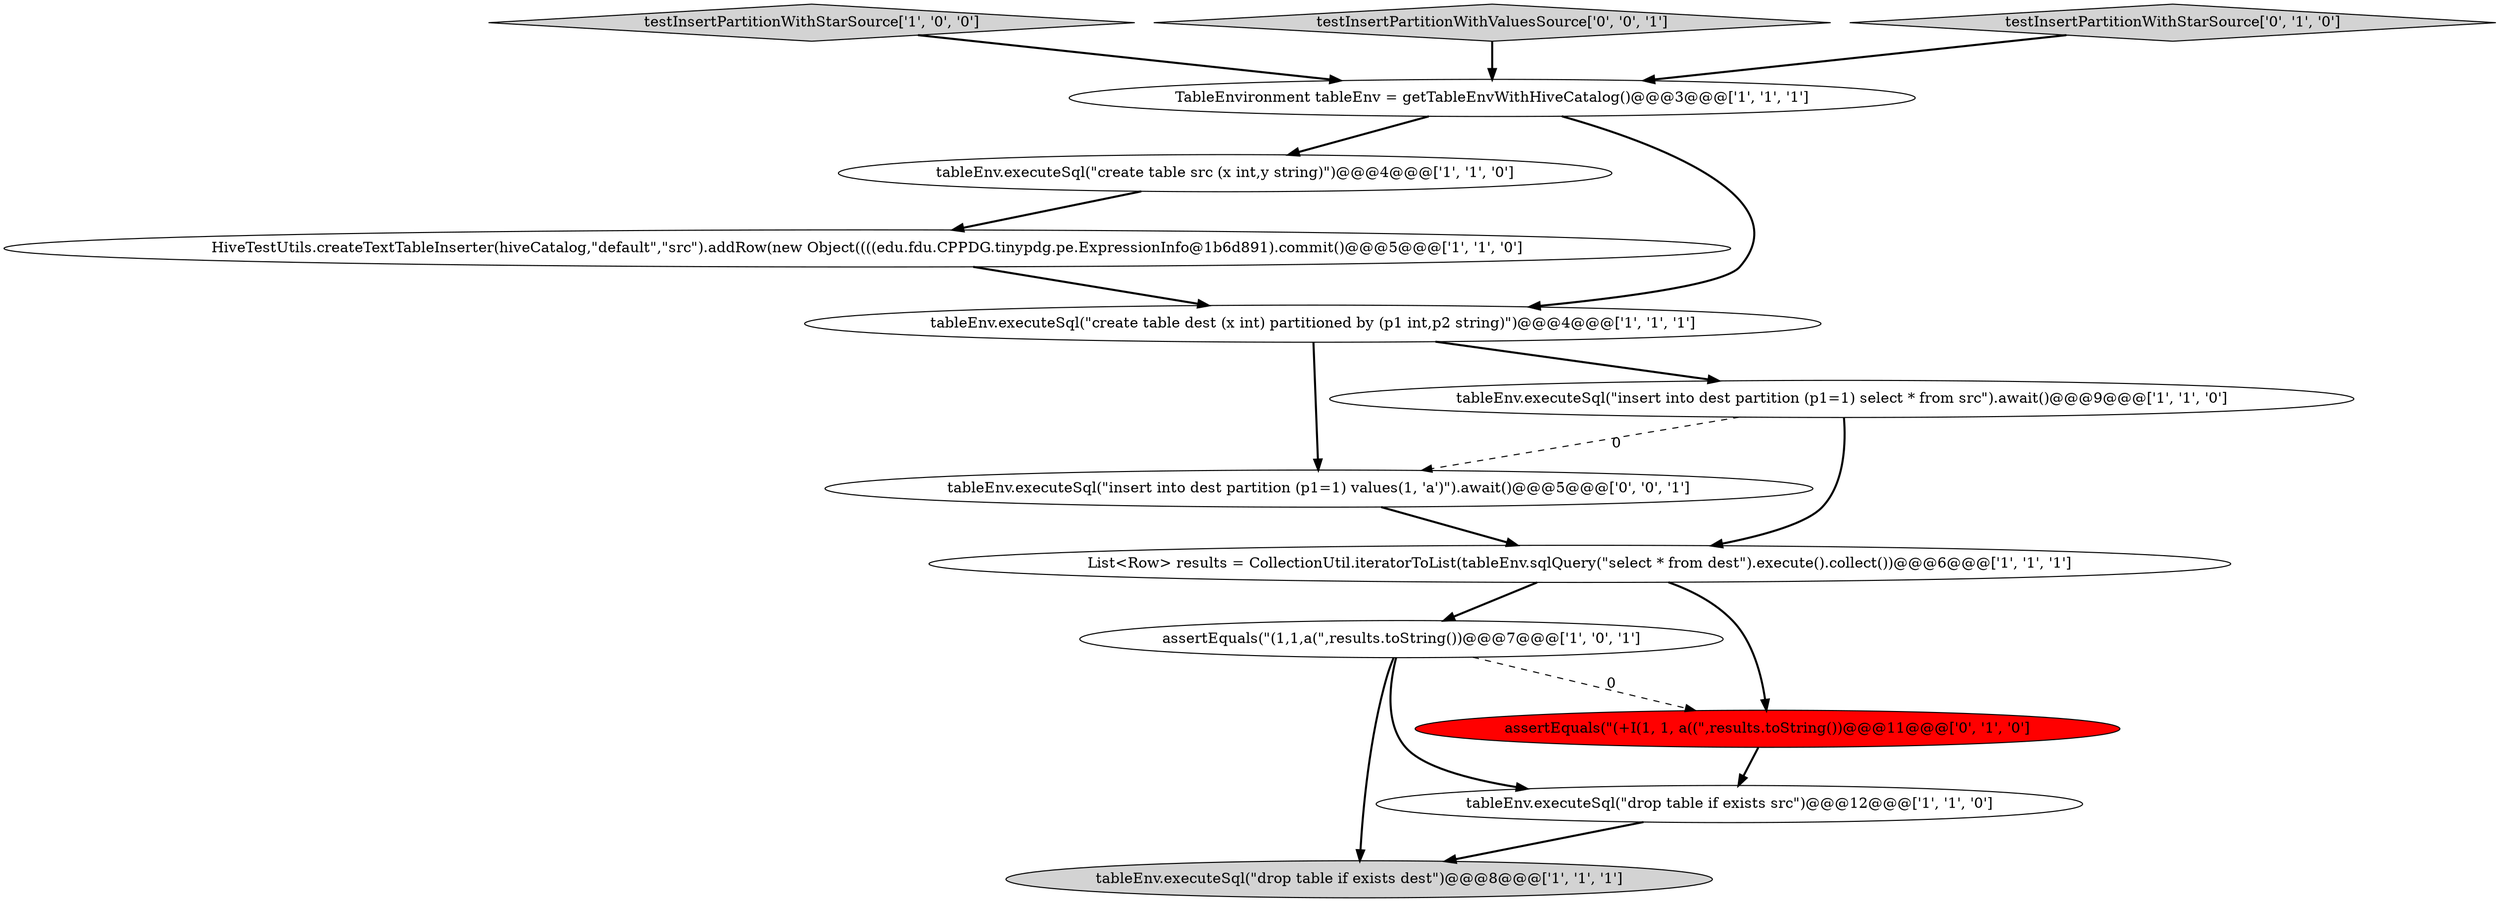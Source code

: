 digraph {
4 [style = filled, label = "tableEnv.executeSql(\"create table src (x int,y string)\")@@@4@@@['1', '1', '0']", fillcolor = white, shape = ellipse image = "AAA0AAABBB1BBB"];
5 [style = filled, label = "assertEquals(\"(1,1,a(\",results.toString())@@@7@@@['1', '0', '1']", fillcolor = white, shape = ellipse image = "AAA0AAABBB1BBB"];
9 [style = filled, label = "TableEnvironment tableEnv = getTableEnvWithHiveCatalog()@@@3@@@['1', '1', '1']", fillcolor = white, shape = ellipse image = "AAA0AAABBB1BBB"];
3 [style = filled, label = "List<Row> results = CollectionUtil.iteratorToList(tableEnv.sqlQuery(\"select * from dest\").execute().collect())@@@6@@@['1', '1', '1']", fillcolor = white, shape = ellipse image = "AAA0AAABBB1BBB"];
7 [style = filled, label = "testInsertPartitionWithStarSource['1', '0', '0']", fillcolor = lightgray, shape = diamond image = "AAA0AAABBB1BBB"];
0 [style = filled, label = "HiveTestUtils.createTextTableInserter(hiveCatalog,\"default\",\"src\").addRow(new Object((((edu.fdu.CPPDG.tinypdg.pe.ExpressionInfo@1b6d891).commit()@@@5@@@['1', '1', '0']", fillcolor = white, shape = ellipse image = "AAA0AAABBB1BBB"];
1 [style = filled, label = "tableEnv.executeSql(\"drop table if exists src\")@@@12@@@['1', '1', '0']", fillcolor = white, shape = ellipse image = "AAA0AAABBB1BBB"];
13 [style = filled, label = "tableEnv.executeSql(\"insert into dest partition (p1=1) values(1, 'a')\").await()@@@5@@@['0', '0', '1']", fillcolor = white, shape = ellipse image = "AAA0AAABBB3BBB"];
8 [style = filled, label = "tableEnv.executeSql(\"create table dest (x int) partitioned by (p1 int,p2 string)\")@@@4@@@['1', '1', '1']", fillcolor = white, shape = ellipse image = "AAA0AAABBB1BBB"];
10 [style = filled, label = "assertEquals(\"(+I(1, 1, a((\",results.toString())@@@11@@@['0', '1', '0']", fillcolor = red, shape = ellipse image = "AAA1AAABBB2BBB"];
2 [style = filled, label = "tableEnv.executeSql(\"drop table if exists dest\")@@@8@@@['1', '1', '1']", fillcolor = lightgray, shape = ellipse image = "AAA0AAABBB1BBB"];
12 [style = filled, label = "testInsertPartitionWithValuesSource['0', '0', '1']", fillcolor = lightgray, shape = diamond image = "AAA0AAABBB3BBB"];
11 [style = filled, label = "testInsertPartitionWithStarSource['0', '1', '0']", fillcolor = lightgray, shape = diamond image = "AAA0AAABBB2BBB"];
6 [style = filled, label = "tableEnv.executeSql(\"insert into dest partition (p1=1) select * from src\").await()@@@9@@@['1', '1', '0']", fillcolor = white, shape = ellipse image = "AAA0AAABBB1BBB"];
7->9 [style = bold, label=""];
6->3 [style = bold, label=""];
5->1 [style = bold, label=""];
3->10 [style = bold, label=""];
5->2 [style = bold, label=""];
3->5 [style = bold, label=""];
8->6 [style = bold, label=""];
1->2 [style = bold, label=""];
6->13 [style = dashed, label="0"];
8->13 [style = bold, label=""];
13->3 [style = bold, label=""];
10->1 [style = bold, label=""];
11->9 [style = bold, label=""];
9->8 [style = bold, label=""];
12->9 [style = bold, label=""];
5->10 [style = dashed, label="0"];
9->4 [style = bold, label=""];
4->0 [style = bold, label=""];
0->8 [style = bold, label=""];
}
